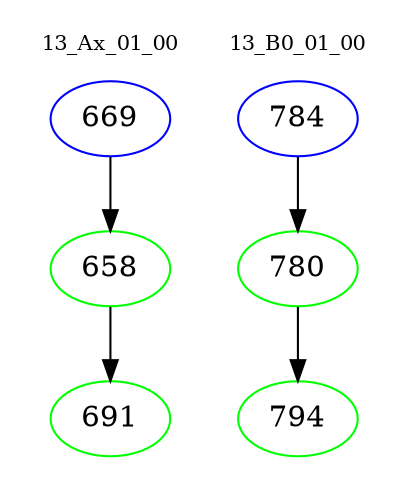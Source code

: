 digraph{
subgraph cluster_0 {
color = white
label = "13_Ax_01_00";
fontsize=10;
T0_669 [label="669", color="blue"]
T0_669 -> T0_658 [color="black"]
T0_658 [label="658", color="green"]
T0_658 -> T0_691 [color="black"]
T0_691 [label="691", color="green"]
}
subgraph cluster_1 {
color = white
label = "13_B0_01_00";
fontsize=10;
T1_784 [label="784", color="blue"]
T1_784 -> T1_780 [color="black"]
T1_780 [label="780", color="green"]
T1_780 -> T1_794 [color="black"]
T1_794 [label="794", color="green"]
}
}
